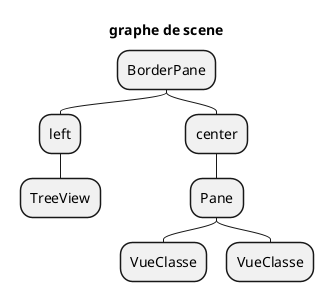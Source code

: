 @startmindmap
'https://plantuml.com/mindmap-diagram
top to bottom direction

title graphe de scene

* BorderPane
** left
*** TreeView
** center
*** Pane
**** VueClasse
**** VueClasse


@endmindmap
